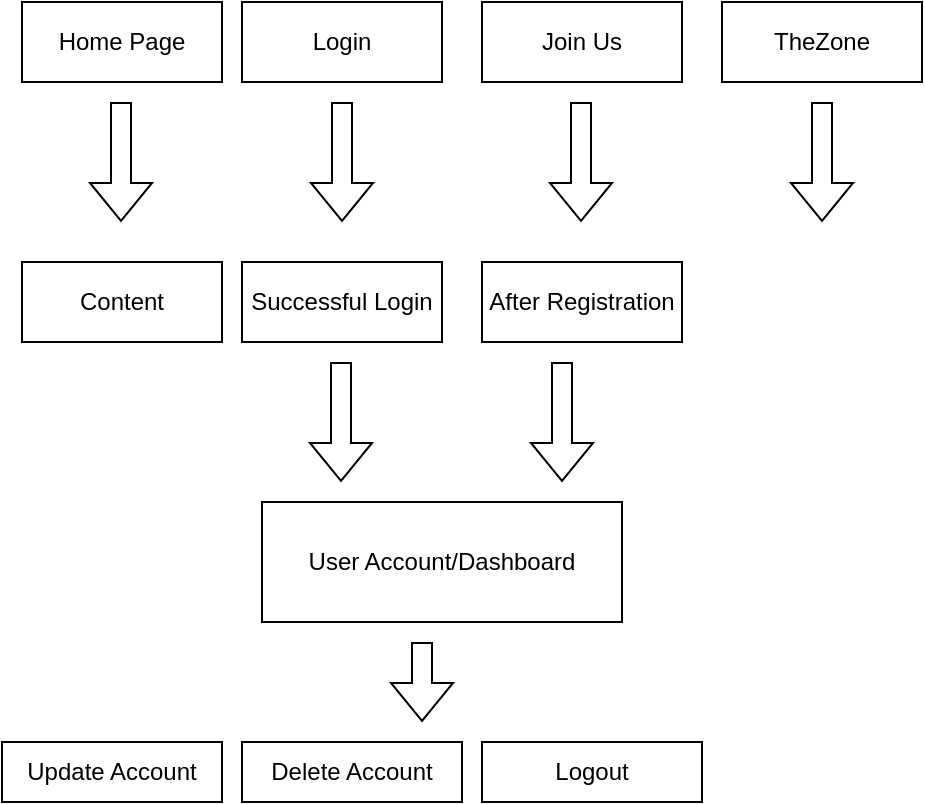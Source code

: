 <mxfile version="20.0.1" type="github">
  <diagram id="gvSKkbfNwhEAVcsit9nm" name="Page-1">
    <mxGraphModel dx="1422" dy="819" grid="1" gridSize="10" guides="1" tooltips="1" connect="1" arrows="1" fold="1" page="1" pageScale="1" pageWidth="850" pageHeight="1100" math="0" shadow="0">
      <root>
        <mxCell id="0" />
        <mxCell id="1" parent="0" />
        <mxCell id="Lgj8eQEdXFoymzmHhg29-1" value="Home Page" style="rounded=0;whiteSpace=wrap;html=1;" parent="1" vertex="1">
          <mxGeometry x="100" y="40" width="100" height="40" as="geometry" />
        </mxCell>
        <mxCell id="Lgj8eQEdXFoymzmHhg29-2" value="Login" style="rounded=0;whiteSpace=wrap;html=1;" parent="1" vertex="1">
          <mxGeometry x="210" y="40" width="100" height="40" as="geometry" />
        </mxCell>
        <mxCell id="Lgj8eQEdXFoymzmHhg29-3" value="Join Us" style="rounded=0;whiteSpace=wrap;html=1;" parent="1" vertex="1">
          <mxGeometry x="330" y="40" width="100" height="40" as="geometry" />
        </mxCell>
        <mxCell id="Lgj8eQEdXFoymzmHhg29-4" value="TheZone" style="rounded=0;whiteSpace=wrap;html=1;" parent="1" vertex="1">
          <mxGeometry x="450" y="40" width="100" height="40" as="geometry" />
        </mxCell>
        <mxCell id="Lgj8eQEdXFoymzmHhg29-5" value="Content" style="rounded=0;whiteSpace=wrap;html=1;" parent="1" vertex="1">
          <mxGeometry x="100" y="170" width="100" height="40" as="geometry" />
        </mxCell>
        <mxCell id="Lgj8eQEdXFoymzmHhg29-9" value="" style="shape=flexArrow;endArrow=classic;html=1;rounded=0;" parent="1" edge="1">
          <mxGeometry width="50" height="50" relative="1" as="geometry">
            <mxPoint x="149.5" y="90" as="sourcePoint" />
            <mxPoint x="149.5" y="150" as="targetPoint" />
          </mxGeometry>
        </mxCell>
        <mxCell id="Lgj8eQEdXFoymzmHhg29-10" value="" style="shape=flexArrow;endArrow=classic;html=1;rounded=0;" parent="1" edge="1">
          <mxGeometry width="50" height="50" relative="1" as="geometry">
            <mxPoint x="500" y="90" as="sourcePoint" />
            <mxPoint x="500" y="150" as="targetPoint" />
          </mxGeometry>
        </mxCell>
        <mxCell id="Lgj8eQEdXFoymzmHhg29-11" value="" style="shape=flexArrow;endArrow=classic;html=1;rounded=0;" parent="1" edge="1">
          <mxGeometry width="50" height="50" relative="1" as="geometry">
            <mxPoint x="379.5" y="90" as="sourcePoint" />
            <mxPoint x="379.5" y="150" as="targetPoint" />
          </mxGeometry>
        </mxCell>
        <mxCell id="Lgj8eQEdXFoymzmHhg29-12" value="" style="shape=flexArrow;endArrow=classic;html=1;rounded=0;" parent="1" edge="1">
          <mxGeometry width="50" height="50" relative="1" as="geometry">
            <mxPoint x="260" y="90" as="sourcePoint" />
            <mxPoint x="260" y="150" as="targetPoint" />
          </mxGeometry>
        </mxCell>
        <mxCell id="XuaBeWZKzAXTyO8e4Qta-1" value="Successful Login" style="rounded=0;whiteSpace=wrap;html=1;" parent="1" vertex="1">
          <mxGeometry x="210" y="170" width="100" height="40" as="geometry" />
        </mxCell>
        <mxCell id="XuaBeWZKzAXTyO8e4Qta-2" value="After Registration" style="rounded=0;whiteSpace=wrap;html=1;" parent="1" vertex="1">
          <mxGeometry x="330" y="170" width="100" height="40" as="geometry" />
        </mxCell>
        <mxCell id="XuaBeWZKzAXTyO8e4Qta-4" value="" style="shape=flexArrow;endArrow=classic;html=1;rounded=0;" parent="1" edge="1">
          <mxGeometry width="50" height="50" relative="1" as="geometry">
            <mxPoint x="259.5" y="220" as="sourcePoint" />
            <mxPoint x="259.5" y="280" as="targetPoint" />
          </mxGeometry>
        </mxCell>
        <mxCell id="XuaBeWZKzAXTyO8e4Qta-5" value="" style="shape=flexArrow;endArrow=classic;html=1;rounded=0;" parent="1" edge="1">
          <mxGeometry width="50" height="50" relative="1" as="geometry">
            <mxPoint x="370" y="220" as="sourcePoint" />
            <mxPoint x="370" y="280" as="targetPoint" />
          </mxGeometry>
        </mxCell>
        <mxCell id="XuaBeWZKzAXTyO8e4Qta-6" value="User Account/Dashboard" style="rounded=0;whiteSpace=wrap;html=1;" parent="1" vertex="1">
          <mxGeometry x="220" y="290" width="180" height="60" as="geometry" />
        </mxCell>
        <mxCell id="hYDIc72p4CeGcWEvr4Sk-1" value="Update Account" style="rounded=0;whiteSpace=wrap;html=1;" vertex="1" parent="1">
          <mxGeometry x="90" y="410" width="110" height="30" as="geometry" />
        </mxCell>
        <mxCell id="hYDIc72p4CeGcWEvr4Sk-2" value="Delete Account" style="rounded=0;whiteSpace=wrap;html=1;" vertex="1" parent="1">
          <mxGeometry x="210" y="410" width="110" height="30" as="geometry" />
        </mxCell>
        <mxCell id="hYDIc72p4CeGcWEvr4Sk-3" value="" style="shape=flexArrow;endArrow=classic;html=1;rounded=0;" edge="1" parent="1">
          <mxGeometry width="50" height="50" relative="1" as="geometry">
            <mxPoint x="300" y="360" as="sourcePoint" />
            <mxPoint x="300" y="400" as="targetPoint" />
          </mxGeometry>
        </mxCell>
        <mxCell id="hYDIc72p4CeGcWEvr4Sk-4" value="Logout" style="rounded=0;whiteSpace=wrap;html=1;" vertex="1" parent="1">
          <mxGeometry x="330" y="410" width="110" height="30" as="geometry" />
        </mxCell>
      </root>
    </mxGraphModel>
  </diagram>
</mxfile>
